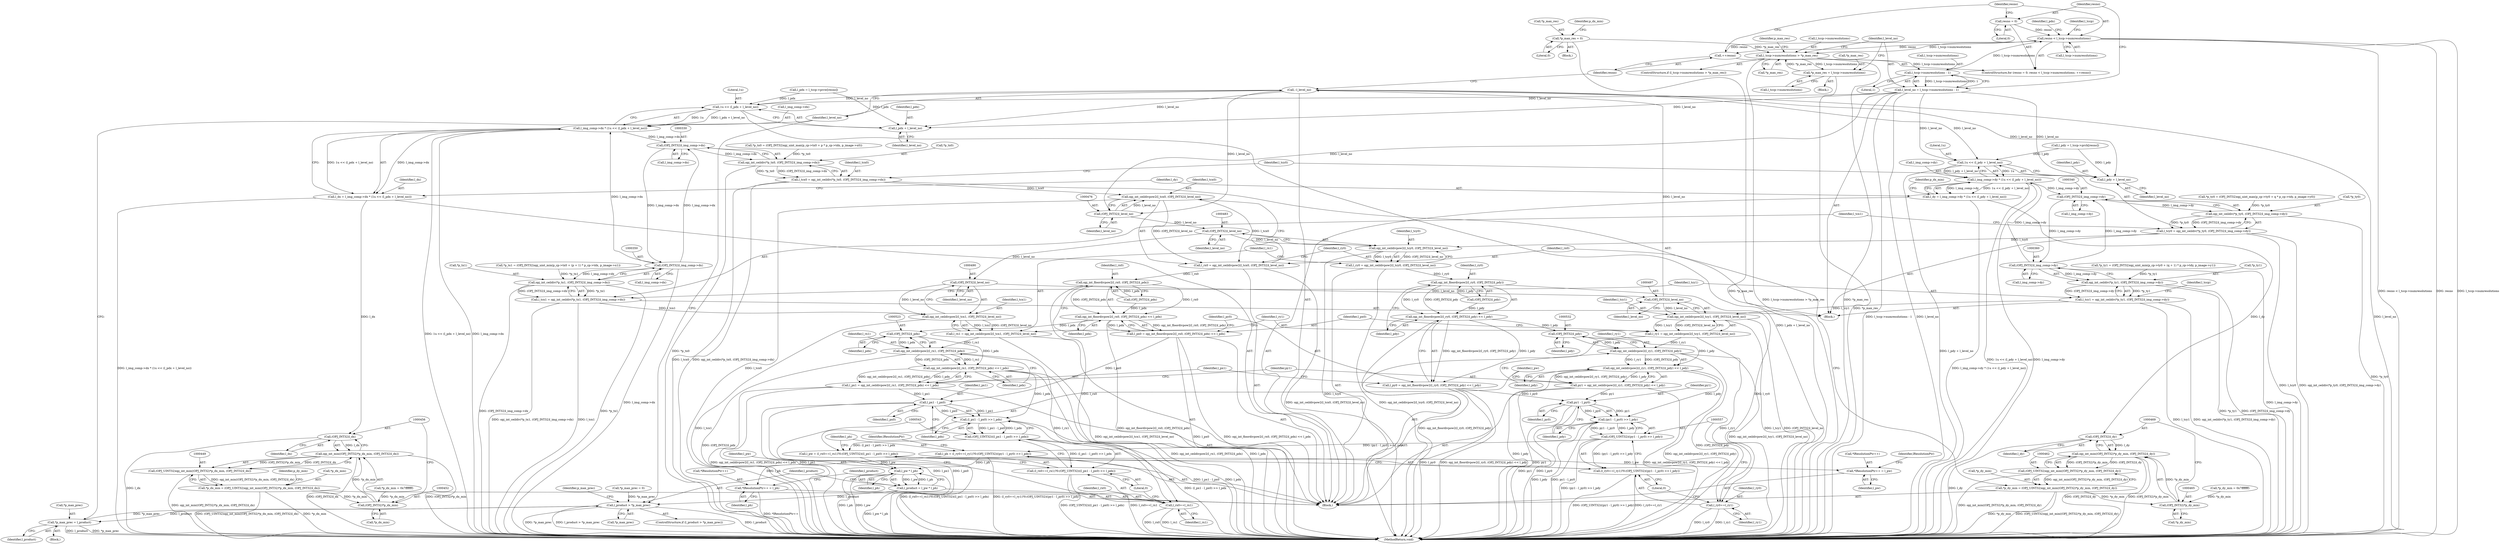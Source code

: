 digraph "0_openjpeg_5d00b719f4b93b1445e6fb4c766b9a9883c57949@pointer" {
"1000389" [label="(Call,resno < l_tccp->numresolutions)"];
"1000386" [label="(Call,resno = 0)"];
"1000394" [label="(Call,++resno)"];
"1000389" [label="(Call,resno < l_tccp->numresolutions)"];
"1000380" [label="(Call,l_tccp->numresolutions - 1)"];
"1000365" [label="(Call,l_tccp->numresolutions > *p_max_res)"];
"1000372" [label="(Call,*p_max_res = l_tccp->numresolutions)"];
"1000277" [label="(Call,*p_max_res = 0)"];
"1000378" [label="(Call,l_level_no = l_tccp->numresolutions - 1)"];
"1000429" [label="(Call,1u << (l_pdx + l_level_no))"];
"1000425" [label="(Call,l_img_comp->dx * (1u << (l_pdx + l_level_no)))"];
"1000329" [label="(Call,(OPJ_INT32)l_img_comp->dx)"];
"1000326" [label="(Call,opj_int_ceildiv(*p_tx0, (OPJ_INT32)l_img_comp->dx))"];
"1000324" [label="(Call,l_tcx0 = opj_int_ceildiv(*p_tx0, (OPJ_INT32)l_img_comp->dx))"];
"1000473" [label="(Call,opj_int_ceildivpow2(l_tcx0, (OPJ_INT32)l_level_no))"];
"1000471" [label="(Call,l_rx0 = opj_int_ceildivpow2(l_tcx0, (OPJ_INT32)l_level_no))"];
"1000502" [label="(Call,opj_int_floordivpow2(l_rx0, (OPJ_INT32)l_pdx))"];
"1000501" [label="(Call,opj_int_floordivpow2(l_rx0, (OPJ_INT32)l_pdx) << l_pdx)"];
"1000499" [label="(Call,l_px0 = opj_int_floordivpow2(l_rx0, (OPJ_INT32)l_pdx) << l_pdx)"];
"1000545" [label="(Call,l_px1 - l_px0)"];
"1000544" [label="(Call,(l_px1 - l_px0) >> l_pdx)"];
"1000542" [label="(Call,(OPJ_UINT32)((l_px1 - l_px0) >> l_pdx))"];
"1000535" [label="(Call,l_pw = (l_rx0==l_rx1)?0:(OPJ_UINT32)((l_px1 - l_px0) >> l_pdx))"];
"1000563" [label="(Call,*lResolutionPtr++ = l_pw)"];
"1000575" [label="(Call,l_pw * l_ph)"];
"1000573" [label="(Call,l_product = l_pw * l_ph)"];
"1000579" [label="(Call,l_product > *p_max_prec)"];
"1000584" [label="(Call,*p_max_prec = l_product)"];
"1000537" [label="(Call,(l_rx0==l_rx1)?0:(OPJ_UINT32)((l_px1 - l_px0) >> l_pdx))"];
"1000522" [label="(Call,(OPJ_INT32)l_pdx)"];
"1000520" [label="(Call,opj_int_ceildivpow2(l_rx1, (OPJ_INT32)l_pdx))"];
"1000519" [label="(Call,opj_int_ceildivpow2(l_rx1, (OPJ_INT32)l_pdx) << l_pdx)"];
"1000517" [label="(Call,l_px1 = opj_int_ceildivpow2(l_rx1, (OPJ_INT32)l_pdx) << l_pdx)"];
"1000538" [label="(Call,l_rx0==l_rx1)"];
"1000349" [label="(Call,(OPJ_INT32)l_img_comp->dx)"];
"1000346" [label="(Call,opj_int_ceildiv(*p_tx1, (OPJ_INT32)l_img_comp->dx))"];
"1000344" [label="(Call,l_tcx1 = opj_int_ceildiv(*p_tx1, (OPJ_INT32)l_img_comp->dx))"];
"1000487" [label="(Call,opj_int_ceildivpow2(l_tcx1, (OPJ_INT32)l_level_no))"];
"1000485" [label="(Call,l_rx1 = opj_int_ceildivpow2(l_tcx1, (OPJ_INT32)l_level_no))"];
"1000423" [label="(Call,l_dx = l_img_comp->dx * (1u << (l_pdx + l_level_no)))"];
"1000455" [label="(Call,(OPJ_INT32)l_dx)"];
"1000450" [label="(Call,opj_int_min((OPJ_INT32)*p_dx_min, (OPJ_INT32)l_dx))"];
"1000448" [label="(Call,(OPJ_UINT32)opj_int_min((OPJ_INT32)*p_dx_min, (OPJ_INT32)l_dx))"];
"1000445" [label="(Call,*p_dx_min = (OPJ_UINT32)opj_int_min((OPJ_INT32)*p_dx_min, (OPJ_INT32)l_dx))"];
"1000451" [label="(Call,(OPJ_INT32)*p_dx_min)"];
"1000431" [label="(Call,l_pdx + l_level_no)"];
"1000440" [label="(Call,1u << (l_pdy + l_level_no))"];
"1000436" [label="(Call,l_img_comp->dy * (1u << (l_pdy + l_level_no)))"];
"1000339" [label="(Call,(OPJ_INT32)l_img_comp->dy)"];
"1000336" [label="(Call,opj_int_ceildiv(*p_ty0, (OPJ_INT32)l_img_comp->dy))"];
"1000334" [label="(Call,l_tcy0 = opj_int_ceildiv(*p_ty0, (OPJ_INT32)l_img_comp->dy))"];
"1000480" [label="(Call,opj_int_ceildivpow2(l_tcy0, (OPJ_INT32)l_level_no))"];
"1000478" [label="(Call,l_ry0 = opj_int_ceildivpow2(l_tcy0, (OPJ_INT32)l_level_no))"];
"1000511" [label="(Call,opj_int_floordivpow2(l_ry0, (OPJ_INT32)l_pdy))"];
"1000510" [label="(Call,opj_int_floordivpow2(l_ry0, (OPJ_INT32)l_pdy) << l_pdy)"];
"1000508" [label="(Call,l_py0 = opj_int_floordivpow2(l_ry0, (OPJ_INT32)l_pdy) << l_pdy)"];
"1000559" [label="(Call,py1 - l_py0)"];
"1000558" [label="(Call,(py1 - l_py0) >> l_pdy)"];
"1000556" [label="(Call,(OPJ_UINT32)((py1 - l_py0) >> l_pdy))"];
"1000549" [label="(Call,l_ph = (l_ry0==l_ry1)?0:(OPJ_UINT32)((py1 - l_py0) >> l_pdy))"];
"1000568" [label="(Call,*lResolutionPtr++ = l_ph)"];
"1000551" [label="(Call,(l_ry0==l_ry1)?0:(OPJ_UINT32)((py1 - l_py0) >> l_pdy))"];
"1000531" [label="(Call,(OPJ_INT32)l_pdy)"];
"1000529" [label="(Call,opj_int_ceildivpow2(l_ry1, (OPJ_INT32)l_pdy))"];
"1000528" [label="(Call,opj_int_ceildivpow2(l_ry1, (OPJ_INT32)l_pdy) << l_pdy)"];
"1000526" [label="(Call,py1 = opj_int_ceildivpow2(l_ry1, (OPJ_INT32)l_pdy) << l_pdy)"];
"1000552" [label="(Call,l_ry0==l_ry1)"];
"1000359" [label="(Call,(OPJ_INT32)l_img_comp->dy)"];
"1000356" [label="(Call,opj_int_ceildiv(*p_ty1, (OPJ_INT32)l_img_comp->dy))"];
"1000354" [label="(Call,l_tcy1 = opj_int_ceildiv(*p_ty1, (OPJ_INT32)l_img_comp->dy))"];
"1000494" [label="(Call,opj_int_ceildivpow2(l_tcy1, (OPJ_INT32)l_level_no))"];
"1000492" [label="(Call,l_ry1 = opj_int_ceildivpow2(l_tcy1, (OPJ_INT32)l_level_no))"];
"1000434" [label="(Call,l_dy = l_img_comp->dy * (1u << (l_pdy + l_level_no)))"];
"1000468" [label="(Call,(OPJ_INT32)l_dy)"];
"1000463" [label="(Call,opj_int_min((OPJ_INT32)*p_dy_min, (OPJ_INT32)l_dy))"];
"1000461" [label="(Call,(OPJ_UINT32)opj_int_min((OPJ_INT32)*p_dy_min, (OPJ_INT32)l_dy))"];
"1000458" [label="(Call,*p_dy_min = (OPJ_UINT32)opj_int_min((OPJ_INT32)*p_dy_min, (OPJ_INT32)l_dy))"];
"1000464" [label="(Call,(OPJ_INT32)*p_dy_min)"];
"1000442" [label="(Call,l_pdy + l_level_no)"];
"1000475" [label="(Call,(OPJ_INT32)l_level_no)"];
"1000482" [label="(Call,(OPJ_INT32)l_level_no)"];
"1000489" [label="(Call,(OPJ_INT32)l_level_no)"];
"1000496" [label="(Call,(OPJ_INT32)l_level_no)"];
"1000588" [label="(Call,--l_level_no)"];
"1000498" [label="(Identifier,l_level_no)"];
"1000277" [label="(Call,*p_max_res = 0)"];
"1000369" [label="(Call,*p_max_res)"];
"1000518" [label="(Identifier,l_px1)"];
"1000559" [label="(Call,py1 - l_py0)"];
"1000364" [label="(ControlStructure,if (l_tccp->numresolutions > *p_max_res))"];
"1000474" [label="(Identifier,l_tcx0)"];
"1000325" [label="(Identifier,l_tcx0)"];
"1000347" [label="(Call,*p_tx1)"];
"1000278" [label="(Call,*p_max_res)"];
"1000357" [label="(Call,*p_ty1)"];
"1000197" [label="(Call,*p_tx0 = (OPJ_INT32)opj_uint_max(p_cp->tx0 + p * p_cp->tdx, p_image->x0))"];
"1000554" [label="(Identifier,l_ry1)"];
"1000399" [label="(Call,l_pdx = l_tccp->prcw[resno])"];
"1000466" [label="(Call,*p_dy_min)"];
"1000458" [label="(Call,*p_dy_min = (OPJ_UINT32)opj_int_min((OPJ_INT32)*p_dy_min, (OPJ_INT32)l_dy))"];
"1000540" [label="(Identifier,l_rx1)"];
"1000447" [label="(Identifier,p_dx_min)"];
"1000345" [label="(Identifier,l_tcx1)"];
"1000477" [label="(Identifier,l_level_no)"];
"1000525" [label="(Identifier,l_pdx)"];
"1000468" [label="(Call,(OPJ_INT32)l_dy)"];
"1000581" [label="(Call,*p_max_prec)"];
"1000446" [label="(Call,*p_dx_min)"];
"1000453" [label="(Call,*p_dx_min)"];
"1000481" [label="(Identifier,l_tcy0)"];
"1000300" [label="(Block,)"];
"1000253" [label="(Call,*p_ty1 = (OPJ_INT32)opj_uint_min(p_cp->ty0 + (q + 1) * p_cp->tdy, p_image->y1))"];
"1000450" [label="(Call,opj_int_min((OPJ_INT32)*p_dx_min, (OPJ_INT32)l_dx))"];
"1000584" [label="(Call,*p_max_prec = l_product)"];
"1000457" [label="(Identifier,l_dx)"];
"1000519" [label="(Call,opj_int_ceildivpow2(l_rx1, (OPJ_INT32)l_pdx) << l_pdx)"];
"1000365" [label="(Call,l_tccp->numresolutions > *p_max_res)"];
"1000334" [label="(Call,l_tcy0 = opj_int_ceildiv(*p_ty0, (OPJ_INT32)l_img_comp->dy))"];
"1000508" [label="(Call,l_py0 = opj_int_floordivpow2(l_ry0, (OPJ_INT32)l_pdy) << l_pdy)"];
"1000432" [label="(Identifier,l_pdx)"];
"1000371" [label="(Block,)"];
"1000381" [label="(Call,l_tccp->numresolutions)"];
"1000491" [label="(Identifier,l_level_no)"];
"1000475" [label="(Call,(OPJ_INT32)l_level_no)"];
"1000501" [label="(Call,opj_int_floordivpow2(l_rx0, (OPJ_INT32)l_pdx) << l_pdx)"];
"1000585" [label="(Call,*p_max_prec)"];
"1000533" [label="(Identifier,l_pdy)"];
"1000436" [label="(Call,l_img_comp->dy * (1u << (l_pdy + l_level_no)))"];
"1000529" [label="(Call,opj_int_ceildivpow2(l_ry1, (OPJ_INT32)l_pdy))"];
"1000463" [label="(Call,opj_int_min((OPJ_INT32)*p_dy_min, (OPJ_INT32)l_dy))"];
"1000571" [label="(Identifier,lResolutionPtr)"];
"1000434" [label="(Call,l_dy = l_img_comp->dy * (1u << (l_pdy + l_level_no)))"];
"1000337" [label="(Call,*p_ty0)"];
"1000589" [label="(Identifier,l_level_no)"];
"1000489" [label="(Call,(OPJ_INT32)l_level_no)"];
"1000285" [label="(Call,*p_dy_min = 0x7fffffff)"];
"1000564" [label="(Call,*lResolutionPtr++)"];
"1000534" [label="(Identifier,l_pdy)"];
"1000373" [label="(Call,*p_max_res)"];
"1000396" [label="(Block,)"];
"1000522" [label="(Call,(OPJ_INT32)l_pdx)"];
"1000562" [label="(Identifier,l_pdy)"];
"1000568" [label="(Call,*lResolutionPtr++ = l_ph)"];
"1000480" [label="(Call,opj_int_ceildivpow2(l_tcy0, (OPJ_INT32)l_level_no))"];
"1000442" [label="(Call,l_pdy + l_level_no)"];
"1000451" [label="(Call,(OPJ_INT32)*p_dx_min)"];
"1000460" [label="(Identifier,p_dy_min)"];
"1000563" [label="(Call,*lResolutionPtr++ = l_pw)"];
"1000492" [label="(Call,l_ry1 = opj_int_ceildivpow2(l_tcy1, (OPJ_INT32)l_level_no))"];
"1000551" [label="(Call,(l_ry0==l_ry1)?0:(OPJ_UINT32)((py1 - l_py0) >> l_pdy))"];
"1000510" [label="(Call,opj_int_floordivpow2(l_ry0, (OPJ_INT32)l_pdy) << l_pdy)"];
"1000521" [label="(Identifier,l_rx1)"];
"1000503" [label="(Identifier,l_rx0)"];
"1000361" [label="(Call,l_img_comp->dy)"];
"1000577" [label="(Identifier,l_ph)"];
"1000530" [label="(Identifier,l_ry1)"];
"1000479" [label="(Identifier,l_ry0)"];
"1000424" [label="(Identifier,l_dx)"];
"1000576" [label="(Identifier,l_pw)"];
"1000588" [label="(Call,--l_level_no)"];
"1000400" [label="(Identifier,l_pdx)"];
"1000280" [label="(Literal,0)"];
"1000496" [label="(Call,(OPJ_INT32)l_level_no)"];
"1000579" [label="(Call,l_product > *p_max_prec)"];
"1000388" [label="(Literal,0)"];
"1000375" [label="(Call,l_tccp->numresolutions)"];
"1000433" [label="(Identifier,l_level_no)"];
"1000499" [label="(Call,l_px0 = opj_int_floordivpow2(l_rx0, (OPJ_INT32)l_pdx) << l_pdx)"];
"1000580" [label="(Identifier,l_product)"];
"1000429" [label="(Call,1u << (l_pdx + l_level_no))"];
"1000558" [label="(Call,(py1 - l_py0) >> l_pdy)"];
"1000548" [label="(Identifier,l_pdx)"];
"1000586" [label="(Identifier,p_max_prec)"];
"1000485" [label="(Call,l_rx1 = opj_int_ceildivpow2(l_tcx1, (OPJ_INT32)l_level_no))"];
"1000426" [label="(Call,l_img_comp->dx)"];
"1000566" [label="(Identifier,lResolutionPtr)"];
"1000494" [label="(Call,opj_int_ceildivpow2(l_tcy1, (OPJ_INT32)l_level_no))"];
"1000556" [label="(Call,(OPJ_UINT32)((py1 - l_py0) >> l_pdy))"];
"1000471" [label="(Call,l_rx0 = opj_int_ceildivpow2(l_tcx0, (OPJ_INT32)l_level_no))"];
"1000380" [label="(Call,l_tccp->numresolutions - 1)"];
"1000341" [label="(Call,l_img_comp->dy)"];
"1000459" [label="(Call,*p_dy_min)"];
"1000578" [label="(ControlStructure,if (l_product > *p_max_prec))"];
"1000488" [label="(Identifier,l_tcx1)"];
"1000384" [label="(Literal,1)"];
"1000455" [label="(Call,(OPJ_INT32)l_dx)"];
"1000448" [label="(Call,(OPJ_UINT32)opj_int_min((OPJ_INT32)*p_dx_min, (OPJ_INT32)l_dx))"];
"1000531" [label="(Call,(OPJ_INT32)l_pdy)"];
"1000461" [label="(Call,(OPJ_UINT32)opj_int_min((OPJ_INT32)*p_dy_min, (OPJ_INT32)l_dy))"];
"1000406" [label="(Call,l_pdy = l_tccp->prch[resno])"];
"1000346" [label="(Call,opj_int_ceildiv(*p_tx1, (OPJ_INT32)l_img_comp->dx))"];
"1000387" [label="(Identifier,resno)"];
"1000526" [label="(Call,py1 = opj_int_ceildivpow2(l_ry1, (OPJ_INT32)l_pdy) << l_pdy)"];
"1000587" [label="(Identifier,l_product)"];
"1000567" [label="(Identifier,l_pw)"];
"1000552" [label="(Call,l_ry0==l_ry1)"];
"1000561" [label="(Identifier,l_py0)"];
"1000336" [label="(Call,opj_int_ceildiv(*p_ty0, (OPJ_INT32)l_img_comp->dy))"];
"1000486" [label="(Identifier,l_rx1)"];
"1000344" [label="(Call,l_tcx1 = opj_int_ceildiv(*p_tx1, (OPJ_INT32)l_img_comp->dx))"];
"1000524" [label="(Identifier,l_pdx)"];
"1000423" [label="(Call,l_dx = l_img_comp->dx * (1u << (l_pdx + l_level_no)))"];
"1000349" [label="(Call,(OPJ_INT32)l_img_comp->dx)"];
"1000331" [label="(Call,l_img_comp->dx)"];
"1000281" [label="(Call,*p_dx_min = 0x7fffffff)"];
"1000546" [label="(Identifier,l_px1)"];
"1000547" [label="(Identifier,l_px0)"];
"1000464" [label="(Call,(OPJ_INT32)*p_dy_min)"];
"1000537" [label="(Call,(l_rx0==l_rx1)?0:(OPJ_UINT32)((l_px1 - l_px0) >> l_pdx))"];
"1000473" [label="(Call,opj_int_ceildivpow2(l_tcx0, (OPJ_INT32)l_level_no))"];
"1000425" [label="(Call,l_img_comp->dx * (1u << (l_pdx + l_level_no)))"];
"1000215" [label="(Call,*p_tx1 = (OPJ_INT32)opj_uint_min(p_cp->tx0 + (p + 1) * p_cp->tdx, p_image->x1))"];
"1000583" [label="(Block,)"];
"1000482" [label="(Call,(OPJ_INT32)l_level_no)"];
"1000470" [label="(Identifier,l_dy)"];
"1000484" [label="(Identifier,l_level_no)"];
"1000356" [label="(Call,opj_int_ceildiv(*p_ty1, (OPJ_INT32)l_img_comp->dy))"];
"1000516" [label="(Identifier,l_pdy)"];
"1000359" [label="(Call,(OPJ_INT32)l_img_comp->dy)"];
"1000504" [label="(Call,(OPJ_INT32)l_pdx)"];
"1000502" [label="(Call,opj_int_floordivpow2(l_rx0, (OPJ_INT32)l_pdx))"];
"1000536" [label="(Identifier,l_pw)"];
"1000441" [label="(Literal,1u)"];
"1000507" [label="(Identifier,l_pdx)"];
"1000549" [label="(Call,l_ph = (l_ry0==l_ry1)?0:(OPJ_UINT32)((py1 - l_py0) >> l_pdy))"];
"1000555" [label="(Literal,0)"];
"1000553" [label="(Identifier,l_ry0)"];
"1000367" [label="(Identifier,l_tccp)"];
"1000379" [label="(Identifier,l_level_no)"];
"1000500" [label="(Identifier,l_px0)"];
"1000528" [label="(Call,opj_int_ceildivpow2(l_ry1, (OPJ_INT32)l_pdy) << l_pdy)"];
"1000541" [label="(Literal,0)"];
"1000594" [label="(MethodReturn,void)"];
"1000390" [label="(Identifier,resno)"];
"1000520" [label="(Call,opj_int_ceildivpow2(l_rx1, (OPJ_INT32)l_pdx))"];
"1000444" [label="(Identifier,l_level_no)"];
"1000378" [label="(Call,l_level_no = l_tccp->numresolutions - 1)"];
"1000129" [label="(Block,)"];
"1000440" [label="(Call,1u << (l_pdy + l_level_no))"];
"1000372" [label="(Call,*p_max_res = l_tccp->numresolutions)"];
"1000512" [label="(Identifier,l_ry0)"];
"1000511" [label="(Call,opj_int_floordivpow2(l_ry0, (OPJ_INT32)l_pdy))"];
"1000535" [label="(Call,l_pw = (l_rx0==l_rx1)?0:(OPJ_UINT32)((l_px1 - l_px0) >> l_pdx))"];
"1000575" [label="(Call,l_pw * l_ph)"];
"1000445" [label="(Call,*p_dx_min = (OPJ_UINT32)opj_int_min((OPJ_INT32)*p_dx_min, (OPJ_INT32)l_dx))"];
"1000329" [label="(Call,(OPJ_INT32)l_img_comp->dx)"];
"1000487" [label="(Call,opj_int_ceildivpow2(l_tcx1, (OPJ_INT32)l_level_no))"];
"1000339" [label="(Call,(OPJ_INT32)l_img_comp->dy)"];
"1000395" [label="(Identifier,resno)"];
"1000495" [label="(Identifier,l_tcy1)"];
"1000394" [label="(Call,++resno)"];
"1000478" [label="(Call,l_ry0 = opj_int_ceildivpow2(l_tcy0, (OPJ_INT32)l_level_no))"];
"1000573" [label="(Call,l_product = l_pw * l_ph)"];
"1000385" [label="(ControlStructure,for (resno = 0; resno < l_tccp->numresolutions; ++resno))"];
"1000435" [label="(Identifier,l_dy)"];
"1000513" [label="(Call,(OPJ_INT32)l_pdy)"];
"1000545" [label="(Call,l_px1 - l_px0)"];
"1000572" [label="(Identifier,l_ph)"];
"1000591" [label="(Identifier,l_tccp)"];
"1000273" [label="(Call,*p_max_prec = 0)"];
"1000283" [label="(Identifier,p_dx_min)"];
"1000560" [label="(Identifier,py1)"];
"1000391" [label="(Call,l_tccp->numresolutions)"];
"1000351" [label="(Call,l_img_comp->dx)"];
"1000327" [label="(Call,*p_tx0)"];
"1000324" [label="(Call,l_tcx0 = opj_int_ceildiv(*p_tx0, (OPJ_INT32)l_img_comp->dx))"];
"1000374" [label="(Identifier,p_max_res)"];
"1000542" [label="(Call,(OPJ_UINT32)((l_px1 - l_px0) >> l_pdx))"];
"1000527" [label="(Identifier,py1)"];
"1000326" [label="(Call,opj_int_ceildiv(*p_tx0, (OPJ_INT32)l_img_comp->dx))"];
"1000235" [label="(Call,*p_ty0 = (OPJ_INT32)opj_uint_max(p_cp->ty0 + q * p_cp->tdy, p_image->y0))"];
"1000493" [label="(Identifier,l_ry1)"];
"1000437" [label="(Call,l_img_comp->dy)"];
"1000354" [label="(Call,l_tcy1 = opj_int_ceildiv(*p_ty1, (OPJ_INT32)l_img_comp->dy))"];
"1000443" [label="(Identifier,l_pdy)"];
"1000544" [label="(Call,(l_px1 - l_px0) >> l_pdx)"];
"1000574" [label="(Identifier,l_product)"];
"1000355" [label="(Identifier,l_tcy1)"];
"1000431" [label="(Call,l_pdx + l_level_no)"];
"1000569" [label="(Call,*lResolutionPtr++)"];
"1000389" [label="(Call,resno < l_tccp->numresolutions)"];
"1000472" [label="(Identifier,l_rx0)"];
"1000539" [label="(Identifier,l_rx0)"];
"1000538" [label="(Call,l_rx0==l_rx1)"];
"1000366" [label="(Call,l_tccp->numresolutions)"];
"1000509" [label="(Identifier,l_py0)"];
"1000335" [label="(Identifier,l_tcy0)"];
"1000550" [label="(Identifier,l_ph)"];
"1000517" [label="(Call,l_px1 = opj_int_ceildivpow2(l_rx1, (OPJ_INT32)l_pdx) << l_pdx)"];
"1000430" [label="(Literal,1u)"];
"1000386" [label="(Call,resno = 0)"];
"1000389" -> "1000385"  [label="AST: "];
"1000389" -> "1000391"  [label="CFG: "];
"1000390" -> "1000389"  [label="AST: "];
"1000391" -> "1000389"  [label="AST: "];
"1000400" -> "1000389"  [label="CFG: "];
"1000591" -> "1000389"  [label="CFG: "];
"1000389" -> "1000594"  [label="DDG: resno < l_tccp->numresolutions"];
"1000389" -> "1000594"  [label="DDG: resno"];
"1000389" -> "1000594"  [label="DDG: l_tccp->numresolutions"];
"1000389" -> "1000365"  [label="DDG: l_tccp->numresolutions"];
"1000386" -> "1000389"  [label="DDG: resno"];
"1000394" -> "1000389"  [label="DDG: resno"];
"1000380" -> "1000389"  [label="DDG: l_tccp->numresolutions"];
"1000389" -> "1000394"  [label="DDG: resno"];
"1000386" -> "1000385"  [label="AST: "];
"1000386" -> "1000388"  [label="CFG: "];
"1000387" -> "1000386"  [label="AST: "];
"1000388" -> "1000386"  [label="AST: "];
"1000390" -> "1000386"  [label="CFG: "];
"1000394" -> "1000385"  [label="AST: "];
"1000394" -> "1000395"  [label="CFG: "];
"1000395" -> "1000394"  [label="AST: "];
"1000390" -> "1000394"  [label="CFG: "];
"1000380" -> "1000378"  [label="AST: "];
"1000380" -> "1000384"  [label="CFG: "];
"1000381" -> "1000380"  [label="AST: "];
"1000384" -> "1000380"  [label="AST: "];
"1000378" -> "1000380"  [label="CFG: "];
"1000380" -> "1000378"  [label="DDG: l_tccp->numresolutions"];
"1000380" -> "1000378"  [label="DDG: 1"];
"1000365" -> "1000380"  [label="DDG: l_tccp->numresolutions"];
"1000365" -> "1000364"  [label="AST: "];
"1000365" -> "1000369"  [label="CFG: "];
"1000366" -> "1000365"  [label="AST: "];
"1000369" -> "1000365"  [label="AST: "];
"1000374" -> "1000365"  [label="CFG: "];
"1000379" -> "1000365"  [label="CFG: "];
"1000365" -> "1000594"  [label="DDG: l_tccp->numresolutions > *p_max_res"];
"1000365" -> "1000594"  [label="DDG: *p_max_res"];
"1000372" -> "1000365"  [label="DDG: *p_max_res"];
"1000277" -> "1000365"  [label="DDG: *p_max_res"];
"1000365" -> "1000372"  [label="DDG: l_tccp->numresolutions"];
"1000372" -> "1000371"  [label="AST: "];
"1000372" -> "1000375"  [label="CFG: "];
"1000373" -> "1000372"  [label="AST: "];
"1000375" -> "1000372"  [label="AST: "];
"1000379" -> "1000372"  [label="CFG: "];
"1000372" -> "1000594"  [label="DDG: *p_max_res"];
"1000277" -> "1000129"  [label="AST: "];
"1000277" -> "1000280"  [label="CFG: "];
"1000278" -> "1000277"  [label="AST: "];
"1000280" -> "1000277"  [label="AST: "];
"1000283" -> "1000277"  [label="CFG: "];
"1000277" -> "1000594"  [label="DDG: *p_max_res"];
"1000378" -> "1000300"  [label="AST: "];
"1000379" -> "1000378"  [label="AST: "];
"1000387" -> "1000378"  [label="CFG: "];
"1000378" -> "1000594"  [label="DDG: l_tccp->numresolutions - 1"];
"1000378" -> "1000594"  [label="DDG: l_level_no"];
"1000378" -> "1000429"  [label="DDG: l_level_no"];
"1000378" -> "1000431"  [label="DDG: l_level_no"];
"1000378" -> "1000440"  [label="DDG: l_level_no"];
"1000378" -> "1000442"  [label="DDG: l_level_no"];
"1000378" -> "1000475"  [label="DDG: l_level_no"];
"1000429" -> "1000425"  [label="AST: "];
"1000429" -> "1000431"  [label="CFG: "];
"1000430" -> "1000429"  [label="AST: "];
"1000431" -> "1000429"  [label="AST: "];
"1000425" -> "1000429"  [label="CFG: "];
"1000429" -> "1000594"  [label="DDG: l_pdx + l_level_no"];
"1000429" -> "1000425"  [label="DDG: 1u"];
"1000429" -> "1000425"  [label="DDG: l_pdx + l_level_no"];
"1000399" -> "1000429"  [label="DDG: l_pdx"];
"1000588" -> "1000429"  [label="DDG: l_level_no"];
"1000425" -> "1000423"  [label="AST: "];
"1000426" -> "1000425"  [label="AST: "];
"1000423" -> "1000425"  [label="CFG: "];
"1000425" -> "1000594"  [label="DDG: l_img_comp->dx"];
"1000425" -> "1000594"  [label="DDG: 1u << (l_pdx + l_level_no)"];
"1000425" -> "1000329"  [label="DDG: l_img_comp->dx"];
"1000425" -> "1000423"  [label="DDG: l_img_comp->dx"];
"1000425" -> "1000423"  [label="DDG: 1u << (l_pdx + l_level_no)"];
"1000349" -> "1000425"  [label="DDG: l_img_comp->dx"];
"1000329" -> "1000326"  [label="AST: "];
"1000329" -> "1000331"  [label="CFG: "];
"1000330" -> "1000329"  [label="AST: "];
"1000331" -> "1000329"  [label="AST: "];
"1000326" -> "1000329"  [label="CFG: "];
"1000329" -> "1000326"  [label="DDG: l_img_comp->dx"];
"1000349" -> "1000329"  [label="DDG: l_img_comp->dx"];
"1000329" -> "1000349"  [label="DDG: l_img_comp->dx"];
"1000326" -> "1000324"  [label="AST: "];
"1000327" -> "1000326"  [label="AST: "];
"1000324" -> "1000326"  [label="CFG: "];
"1000326" -> "1000594"  [label="DDG: *p_tx0"];
"1000326" -> "1000324"  [label="DDG: *p_tx0"];
"1000326" -> "1000324"  [label="DDG: (OPJ_INT32)l_img_comp->dx"];
"1000197" -> "1000326"  [label="DDG: *p_tx0"];
"1000324" -> "1000300"  [label="AST: "];
"1000325" -> "1000324"  [label="AST: "];
"1000335" -> "1000324"  [label="CFG: "];
"1000324" -> "1000594"  [label="DDG: opj_int_ceildiv(*p_tx0, (OPJ_INT32)l_img_comp->dx)"];
"1000324" -> "1000594"  [label="DDG: l_tcx0"];
"1000324" -> "1000473"  [label="DDG: l_tcx0"];
"1000473" -> "1000471"  [label="AST: "];
"1000473" -> "1000475"  [label="CFG: "];
"1000474" -> "1000473"  [label="AST: "];
"1000475" -> "1000473"  [label="AST: "];
"1000471" -> "1000473"  [label="CFG: "];
"1000473" -> "1000594"  [label="DDG: l_tcx0"];
"1000473" -> "1000471"  [label="DDG: l_tcx0"];
"1000473" -> "1000471"  [label="DDG: (OPJ_INT32)l_level_no"];
"1000475" -> "1000473"  [label="DDG: l_level_no"];
"1000471" -> "1000396"  [label="AST: "];
"1000472" -> "1000471"  [label="AST: "];
"1000479" -> "1000471"  [label="CFG: "];
"1000471" -> "1000594"  [label="DDG: opj_int_ceildivpow2(l_tcx0, (OPJ_INT32)l_level_no)"];
"1000471" -> "1000502"  [label="DDG: l_rx0"];
"1000502" -> "1000501"  [label="AST: "];
"1000502" -> "1000504"  [label="CFG: "];
"1000503" -> "1000502"  [label="AST: "];
"1000504" -> "1000502"  [label="AST: "];
"1000507" -> "1000502"  [label="CFG: "];
"1000502" -> "1000501"  [label="DDG: l_rx0"];
"1000502" -> "1000501"  [label="DDG: (OPJ_INT32)l_pdx"];
"1000504" -> "1000502"  [label="DDG: l_pdx"];
"1000502" -> "1000538"  [label="DDG: l_rx0"];
"1000501" -> "1000499"  [label="AST: "];
"1000501" -> "1000507"  [label="CFG: "];
"1000507" -> "1000501"  [label="AST: "];
"1000499" -> "1000501"  [label="CFG: "];
"1000501" -> "1000594"  [label="DDG: opj_int_floordivpow2(l_rx0, (OPJ_INT32)l_pdx)"];
"1000501" -> "1000499"  [label="DDG: opj_int_floordivpow2(l_rx0, (OPJ_INT32)l_pdx)"];
"1000501" -> "1000499"  [label="DDG: l_pdx"];
"1000504" -> "1000501"  [label="DDG: l_pdx"];
"1000501" -> "1000522"  [label="DDG: l_pdx"];
"1000499" -> "1000396"  [label="AST: "];
"1000500" -> "1000499"  [label="AST: "];
"1000509" -> "1000499"  [label="CFG: "];
"1000499" -> "1000594"  [label="DDG: l_px0"];
"1000499" -> "1000594"  [label="DDG: opj_int_floordivpow2(l_rx0, (OPJ_INT32)l_pdx) << l_pdx"];
"1000499" -> "1000545"  [label="DDG: l_px0"];
"1000545" -> "1000544"  [label="AST: "];
"1000545" -> "1000547"  [label="CFG: "];
"1000546" -> "1000545"  [label="AST: "];
"1000547" -> "1000545"  [label="AST: "];
"1000548" -> "1000545"  [label="CFG: "];
"1000545" -> "1000594"  [label="DDG: l_px1"];
"1000545" -> "1000594"  [label="DDG: l_px0"];
"1000545" -> "1000544"  [label="DDG: l_px1"];
"1000545" -> "1000544"  [label="DDG: l_px0"];
"1000517" -> "1000545"  [label="DDG: l_px1"];
"1000544" -> "1000542"  [label="AST: "];
"1000544" -> "1000548"  [label="CFG: "];
"1000548" -> "1000544"  [label="AST: "];
"1000542" -> "1000544"  [label="CFG: "];
"1000544" -> "1000594"  [label="DDG: l_pdx"];
"1000544" -> "1000594"  [label="DDG: l_px1 - l_px0"];
"1000544" -> "1000542"  [label="DDG: l_px1 - l_px0"];
"1000544" -> "1000542"  [label="DDG: l_pdx"];
"1000519" -> "1000544"  [label="DDG: l_pdx"];
"1000542" -> "1000537"  [label="AST: "];
"1000543" -> "1000542"  [label="AST: "];
"1000537" -> "1000542"  [label="CFG: "];
"1000542" -> "1000594"  [label="DDG: (l_px1 - l_px0) >> l_pdx"];
"1000542" -> "1000535"  [label="DDG: (l_px1 - l_px0) >> l_pdx"];
"1000542" -> "1000537"  [label="DDG: (l_px1 - l_px0) >> l_pdx"];
"1000535" -> "1000396"  [label="AST: "];
"1000535" -> "1000537"  [label="CFG: "];
"1000536" -> "1000535"  [label="AST: "];
"1000537" -> "1000535"  [label="AST: "];
"1000550" -> "1000535"  [label="CFG: "];
"1000535" -> "1000594"  [label="DDG: (l_rx0==l_rx1)?0:(OPJ_UINT32)((l_px1 - l_px0) >> l_pdx)"];
"1000535" -> "1000563"  [label="DDG: l_pw"];
"1000535" -> "1000575"  [label="DDG: l_pw"];
"1000563" -> "1000396"  [label="AST: "];
"1000563" -> "1000567"  [label="CFG: "];
"1000564" -> "1000563"  [label="AST: "];
"1000567" -> "1000563"  [label="AST: "];
"1000571" -> "1000563"  [label="CFG: "];
"1000575" -> "1000573"  [label="AST: "];
"1000575" -> "1000577"  [label="CFG: "];
"1000576" -> "1000575"  [label="AST: "];
"1000577" -> "1000575"  [label="AST: "];
"1000573" -> "1000575"  [label="CFG: "];
"1000575" -> "1000594"  [label="DDG: l_ph"];
"1000575" -> "1000594"  [label="DDG: l_pw"];
"1000575" -> "1000573"  [label="DDG: l_pw"];
"1000575" -> "1000573"  [label="DDG: l_ph"];
"1000549" -> "1000575"  [label="DDG: l_ph"];
"1000573" -> "1000396"  [label="AST: "];
"1000574" -> "1000573"  [label="AST: "];
"1000580" -> "1000573"  [label="CFG: "];
"1000573" -> "1000594"  [label="DDG: l_pw * l_ph"];
"1000573" -> "1000579"  [label="DDG: l_product"];
"1000579" -> "1000578"  [label="AST: "];
"1000579" -> "1000581"  [label="CFG: "];
"1000580" -> "1000579"  [label="AST: "];
"1000581" -> "1000579"  [label="AST: "];
"1000586" -> "1000579"  [label="CFG: "];
"1000589" -> "1000579"  [label="CFG: "];
"1000579" -> "1000594"  [label="DDG: l_product > *p_max_prec"];
"1000579" -> "1000594"  [label="DDG: l_product"];
"1000579" -> "1000594"  [label="DDG: *p_max_prec"];
"1000273" -> "1000579"  [label="DDG: *p_max_prec"];
"1000584" -> "1000579"  [label="DDG: *p_max_prec"];
"1000579" -> "1000584"  [label="DDG: l_product"];
"1000584" -> "1000583"  [label="AST: "];
"1000584" -> "1000587"  [label="CFG: "];
"1000585" -> "1000584"  [label="AST: "];
"1000587" -> "1000584"  [label="AST: "];
"1000589" -> "1000584"  [label="CFG: "];
"1000584" -> "1000594"  [label="DDG: l_product"];
"1000584" -> "1000594"  [label="DDG: *p_max_prec"];
"1000537" -> "1000541"  [label="CFG: "];
"1000538" -> "1000537"  [label="AST: "];
"1000541" -> "1000537"  [label="AST: "];
"1000537" -> "1000594"  [label="DDG: (OPJ_UINT32)((l_px1 - l_px0) >> l_pdx)"];
"1000537" -> "1000594"  [label="DDG: l_rx0==l_rx1"];
"1000522" -> "1000520"  [label="AST: "];
"1000522" -> "1000524"  [label="CFG: "];
"1000523" -> "1000522"  [label="AST: "];
"1000524" -> "1000522"  [label="AST: "];
"1000520" -> "1000522"  [label="CFG: "];
"1000522" -> "1000520"  [label="DDG: l_pdx"];
"1000522" -> "1000519"  [label="DDG: l_pdx"];
"1000520" -> "1000519"  [label="AST: "];
"1000521" -> "1000520"  [label="AST: "];
"1000525" -> "1000520"  [label="CFG: "];
"1000520" -> "1000594"  [label="DDG: (OPJ_INT32)l_pdx"];
"1000520" -> "1000519"  [label="DDG: l_rx1"];
"1000520" -> "1000519"  [label="DDG: (OPJ_INT32)l_pdx"];
"1000485" -> "1000520"  [label="DDG: l_rx1"];
"1000520" -> "1000538"  [label="DDG: l_rx1"];
"1000519" -> "1000517"  [label="AST: "];
"1000519" -> "1000525"  [label="CFG: "];
"1000525" -> "1000519"  [label="AST: "];
"1000517" -> "1000519"  [label="CFG: "];
"1000519" -> "1000594"  [label="DDG: l_pdx"];
"1000519" -> "1000594"  [label="DDG: opj_int_ceildivpow2(l_rx1, (OPJ_INT32)l_pdx)"];
"1000519" -> "1000517"  [label="DDG: opj_int_ceildivpow2(l_rx1, (OPJ_INT32)l_pdx)"];
"1000519" -> "1000517"  [label="DDG: l_pdx"];
"1000517" -> "1000396"  [label="AST: "];
"1000518" -> "1000517"  [label="AST: "];
"1000527" -> "1000517"  [label="CFG: "];
"1000517" -> "1000594"  [label="DDG: opj_int_ceildivpow2(l_rx1, (OPJ_INT32)l_pdx) << l_pdx"];
"1000517" -> "1000594"  [label="DDG: l_px1"];
"1000538" -> "1000540"  [label="CFG: "];
"1000539" -> "1000538"  [label="AST: "];
"1000540" -> "1000538"  [label="AST: "];
"1000541" -> "1000538"  [label="CFG: "];
"1000543" -> "1000538"  [label="CFG: "];
"1000538" -> "1000594"  [label="DDG: l_rx1"];
"1000538" -> "1000594"  [label="DDG: l_rx0"];
"1000349" -> "1000346"  [label="AST: "];
"1000349" -> "1000351"  [label="CFG: "];
"1000350" -> "1000349"  [label="AST: "];
"1000351" -> "1000349"  [label="AST: "];
"1000346" -> "1000349"  [label="CFG: "];
"1000349" -> "1000594"  [label="DDG: l_img_comp->dx"];
"1000349" -> "1000346"  [label="DDG: l_img_comp->dx"];
"1000346" -> "1000344"  [label="AST: "];
"1000347" -> "1000346"  [label="AST: "];
"1000344" -> "1000346"  [label="CFG: "];
"1000346" -> "1000594"  [label="DDG: (OPJ_INT32)l_img_comp->dx"];
"1000346" -> "1000594"  [label="DDG: *p_tx1"];
"1000346" -> "1000344"  [label="DDG: *p_tx1"];
"1000346" -> "1000344"  [label="DDG: (OPJ_INT32)l_img_comp->dx"];
"1000215" -> "1000346"  [label="DDG: *p_tx1"];
"1000344" -> "1000300"  [label="AST: "];
"1000345" -> "1000344"  [label="AST: "];
"1000355" -> "1000344"  [label="CFG: "];
"1000344" -> "1000594"  [label="DDG: opj_int_ceildiv(*p_tx1, (OPJ_INT32)l_img_comp->dx)"];
"1000344" -> "1000594"  [label="DDG: l_tcx1"];
"1000344" -> "1000487"  [label="DDG: l_tcx1"];
"1000487" -> "1000485"  [label="AST: "];
"1000487" -> "1000489"  [label="CFG: "];
"1000488" -> "1000487"  [label="AST: "];
"1000489" -> "1000487"  [label="AST: "];
"1000485" -> "1000487"  [label="CFG: "];
"1000487" -> "1000594"  [label="DDG: l_tcx1"];
"1000487" -> "1000485"  [label="DDG: l_tcx1"];
"1000487" -> "1000485"  [label="DDG: (OPJ_INT32)l_level_no"];
"1000489" -> "1000487"  [label="DDG: l_level_no"];
"1000485" -> "1000396"  [label="AST: "];
"1000486" -> "1000485"  [label="AST: "];
"1000493" -> "1000485"  [label="CFG: "];
"1000485" -> "1000594"  [label="DDG: opj_int_ceildivpow2(l_tcx1, (OPJ_INT32)l_level_no)"];
"1000423" -> "1000396"  [label="AST: "];
"1000424" -> "1000423"  [label="AST: "];
"1000435" -> "1000423"  [label="CFG: "];
"1000423" -> "1000594"  [label="DDG: l_img_comp->dx * (1u << (l_pdx + l_level_no))"];
"1000423" -> "1000455"  [label="DDG: l_dx"];
"1000455" -> "1000450"  [label="AST: "];
"1000455" -> "1000457"  [label="CFG: "];
"1000456" -> "1000455"  [label="AST: "];
"1000457" -> "1000455"  [label="AST: "];
"1000450" -> "1000455"  [label="CFG: "];
"1000455" -> "1000594"  [label="DDG: l_dx"];
"1000455" -> "1000450"  [label="DDG: l_dx"];
"1000450" -> "1000448"  [label="AST: "];
"1000451" -> "1000450"  [label="AST: "];
"1000448" -> "1000450"  [label="CFG: "];
"1000450" -> "1000594"  [label="DDG: (OPJ_INT32)l_dx"];
"1000450" -> "1000594"  [label="DDG: (OPJ_INT32)*p_dx_min"];
"1000450" -> "1000448"  [label="DDG: (OPJ_INT32)*p_dx_min"];
"1000450" -> "1000448"  [label="DDG: (OPJ_INT32)l_dx"];
"1000451" -> "1000450"  [label="DDG: *p_dx_min"];
"1000448" -> "1000445"  [label="AST: "];
"1000449" -> "1000448"  [label="AST: "];
"1000445" -> "1000448"  [label="CFG: "];
"1000448" -> "1000594"  [label="DDG: opj_int_min((OPJ_INT32)*p_dx_min, (OPJ_INT32)l_dx)"];
"1000448" -> "1000445"  [label="DDG: opj_int_min((OPJ_INT32)*p_dx_min, (OPJ_INT32)l_dx)"];
"1000445" -> "1000396"  [label="AST: "];
"1000446" -> "1000445"  [label="AST: "];
"1000460" -> "1000445"  [label="CFG: "];
"1000445" -> "1000594"  [label="DDG: *p_dx_min"];
"1000445" -> "1000594"  [label="DDG: (OPJ_UINT32)opj_int_min((OPJ_INT32)*p_dx_min, (OPJ_INT32)l_dx)"];
"1000445" -> "1000451"  [label="DDG: *p_dx_min"];
"1000451" -> "1000453"  [label="CFG: "];
"1000452" -> "1000451"  [label="AST: "];
"1000453" -> "1000451"  [label="AST: "];
"1000456" -> "1000451"  [label="CFG: "];
"1000281" -> "1000451"  [label="DDG: *p_dx_min"];
"1000431" -> "1000433"  [label="CFG: "];
"1000432" -> "1000431"  [label="AST: "];
"1000433" -> "1000431"  [label="AST: "];
"1000399" -> "1000431"  [label="DDG: l_pdx"];
"1000588" -> "1000431"  [label="DDG: l_level_no"];
"1000440" -> "1000436"  [label="AST: "];
"1000440" -> "1000442"  [label="CFG: "];
"1000441" -> "1000440"  [label="AST: "];
"1000442" -> "1000440"  [label="AST: "];
"1000436" -> "1000440"  [label="CFG: "];
"1000440" -> "1000594"  [label="DDG: l_pdy + l_level_no"];
"1000440" -> "1000436"  [label="DDG: 1u"];
"1000440" -> "1000436"  [label="DDG: l_pdy + l_level_no"];
"1000406" -> "1000440"  [label="DDG: l_pdy"];
"1000588" -> "1000440"  [label="DDG: l_level_no"];
"1000436" -> "1000434"  [label="AST: "];
"1000437" -> "1000436"  [label="AST: "];
"1000434" -> "1000436"  [label="CFG: "];
"1000436" -> "1000594"  [label="DDG: l_img_comp->dy"];
"1000436" -> "1000594"  [label="DDG: 1u << (l_pdy + l_level_no)"];
"1000436" -> "1000339"  [label="DDG: l_img_comp->dy"];
"1000436" -> "1000434"  [label="DDG: l_img_comp->dy"];
"1000436" -> "1000434"  [label="DDG: 1u << (l_pdy + l_level_no)"];
"1000359" -> "1000436"  [label="DDG: l_img_comp->dy"];
"1000339" -> "1000336"  [label="AST: "];
"1000339" -> "1000341"  [label="CFG: "];
"1000340" -> "1000339"  [label="AST: "];
"1000341" -> "1000339"  [label="AST: "];
"1000336" -> "1000339"  [label="CFG: "];
"1000339" -> "1000336"  [label="DDG: l_img_comp->dy"];
"1000359" -> "1000339"  [label="DDG: l_img_comp->dy"];
"1000339" -> "1000359"  [label="DDG: l_img_comp->dy"];
"1000336" -> "1000334"  [label="AST: "];
"1000337" -> "1000336"  [label="AST: "];
"1000334" -> "1000336"  [label="CFG: "];
"1000336" -> "1000594"  [label="DDG: *p_ty0"];
"1000336" -> "1000334"  [label="DDG: *p_ty0"];
"1000336" -> "1000334"  [label="DDG: (OPJ_INT32)l_img_comp->dy"];
"1000235" -> "1000336"  [label="DDG: *p_ty0"];
"1000334" -> "1000300"  [label="AST: "];
"1000335" -> "1000334"  [label="AST: "];
"1000345" -> "1000334"  [label="CFG: "];
"1000334" -> "1000594"  [label="DDG: opj_int_ceildiv(*p_ty0, (OPJ_INT32)l_img_comp->dy)"];
"1000334" -> "1000594"  [label="DDG: l_tcy0"];
"1000334" -> "1000480"  [label="DDG: l_tcy0"];
"1000480" -> "1000478"  [label="AST: "];
"1000480" -> "1000482"  [label="CFG: "];
"1000481" -> "1000480"  [label="AST: "];
"1000482" -> "1000480"  [label="AST: "];
"1000478" -> "1000480"  [label="CFG: "];
"1000480" -> "1000594"  [label="DDG: l_tcy0"];
"1000480" -> "1000478"  [label="DDG: l_tcy0"];
"1000480" -> "1000478"  [label="DDG: (OPJ_INT32)l_level_no"];
"1000482" -> "1000480"  [label="DDG: l_level_no"];
"1000478" -> "1000396"  [label="AST: "];
"1000479" -> "1000478"  [label="AST: "];
"1000486" -> "1000478"  [label="CFG: "];
"1000478" -> "1000594"  [label="DDG: opj_int_ceildivpow2(l_tcy0, (OPJ_INT32)l_level_no)"];
"1000478" -> "1000511"  [label="DDG: l_ry0"];
"1000511" -> "1000510"  [label="AST: "];
"1000511" -> "1000513"  [label="CFG: "];
"1000512" -> "1000511"  [label="AST: "];
"1000513" -> "1000511"  [label="AST: "];
"1000516" -> "1000511"  [label="CFG: "];
"1000511" -> "1000510"  [label="DDG: l_ry0"];
"1000511" -> "1000510"  [label="DDG: (OPJ_INT32)l_pdy"];
"1000513" -> "1000511"  [label="DDG: l_pdy"];
"1000511" -> "1000552"  [label="DDG: l_ry0"];
"1000510" -> "1000508"  [label="AST: "];
"1000510" -> "1000516"  [label="CFG: "];
"1000516" -> "1000510"  [label="AST: "];
"1000508" -> "1000510"  [label="CFG: "];
"1000510" -> "1000594"  [label="DDG: opj_int_floordivpow2(l_ry0, (OPJ_INT32)l_pdy)"];
"1000510" -> "1000508"  [label="DDG: opj_int_floordivpow2(l_ry0, (OPJ_INT32)l_pdy)"];
"1000510" -> "1000508"  [label="DDG: l_pdy"];
"1000513" -> "1000510"  [label="DDG: l_pdy"];
"1000510" -> "1000531"  [label="DDG: l_pdy"];
"1000508" -> "1000396"  [label="AST: "];
"1000509" -> "1000508"  [label="AST: "];
"1000518" -> "1000508"  [label="CFG: "];
"1000508" -> "1000594"  [label="DDG: l_py0"];
"1000508" -> "1000594"  [label="DDG: opj_int_floordivpow2(l_ry0, (OPJ_INT32)l_pdy) << l_pdy"];
"1000508" -> "1000559"  [label="DDG: l_py0"];
"1000559" -> "1000558"  [label="AST: "];
"1000559" -> "1000561"  [label="CFG: "];
"1000560" -> "1000559"  [label="AST: "];
"1000561" -> "1000559"  [label="AST: "];
"1000562" -> "1000559"  [label="CFG: "];
"1000559" -> "1000594"  [label="DDG: py1"];
"1000559" -> "1000594"  [label="DDG: l_py0"];
"1000559" -> "1000558"  [label="DDG: py1"];
"1000559" -> "1000558"  [label="DDG: l_py0"];
"1000526" -> "1000559"  [label="DDG: py1"];
"1000558" -> "1000556"  [label="AST: "];
"1000558" -> "1000562"  [label="CFG: "];
"1000562" -> "1000558"  [label="AST: "];
"1000556" -> "1000558"  [label="CFG: "];
"1000558" -> "1000594"  [label="DDG: l_pdy"];
"1000558" -> "1000594"  [label="DDG: py1 - l_py0"];
"1000558" -> "1000556"  [label="DDG: py1 - l_py0"];
"1000558" -> "1000556"  [label="DDG: l_pdy"];
"1000528" -> "1000558"  [label="DDG: l_pdy"];
"1000556" -> "1000551"  [label="AST: "];
"1000557" -> "1000556"  [label="AST: "];
"1000551" -> "1000556"  [label="CFG: "];
"1000556" -> "1000594"  [label="DDG: (py1 - l_py0) >> l_pdy"];
"1000556" -> "1000549"  [label="DDG: (py1 - l_py0) >> l_pdy"];
"1000556" -> "1000551"  [label="DDG: (py1 - l_py0) >> l_pdy"];
"1000549" -> "1000396"  [label="AST: "];
"1000549" -> "1000551"  [label="CFG: "];
"1000550" -> "1000549"  [label="AST: "];
"1000551" -> "1000549"  [label="AST: "];
"1000566" -> "1000549"  [label="CFG: "];
"1000549" -> "1000594"  [label="DDG: (l_ry0==l_ry1)?0:(OPJ_UINT32)((py1 - l_py0) >> l_pdy)"];
"1000549" -> "1000568"  [label="DDG: l_ph"];
"1000568" -> "1000396"  [label="AST: "];
"1000568" -> "1000572"  [label="CFG: "];
"1000569" -> "1000568"  [label="AST: "];
"1000572" -> "1000568"  [label="AST: "];
"1000574" -> "1000568"  [label="CFG: "];
"1000568" -> "1000594"  [label="DDG: *lResolutionPtr++"];
"1000551" -> "1000555"  [label="CFG: "];
"1000552" -> "1000551"  [label="AST: "];
"1000555" -> "1000551"  [label="AST: "];
"1000551" -> "1000594"  [label="DDG: (OPJ_UINT32)((py1 - l_py0) >> l_pdy)"];
"1000551" -> "1000594"  [label="DDG: l_ry0==l_ry1"];
"1000531" -> "1000529"  [label="AST: "];
"1000531" -> "1000533"  [label="CFG: "];
"1000532" -> "1000531"  [label="AST: "];
"1000533" -> "1000531"  [label="AST: "];
"1000529" -> "1000531"  [label="CFG: "];
"1000531" -> "1000529"  [label="DDG: l_pdy"];
"1000531" -> "1000528"  [label="DDG: l_pdy"];
"1000529" -> "1000528"  [label="AST: "];
"1000530" -> "1000529"  [label="AST: "];
"1000534" -> "1000529"  [label="CFG: "];
"1000529" -> "1000594"  [label="DDG: (OPJ_INT32)l_pdy"];
"1000529" -> "1000528"  [label="DDG: l_ry1"];
"1000529" -> "1000528"  [label="DDG: (OPJ_INT32)l_pdy"];
"1000492" -> "1000529"  [label="DDG: l_ry1"];
"1000529" -> "1000552"  [label="DDG: l_ry1"];
"1000528" -> "1000526"  [label="AST: "];
"1000528" -> "1000534"  [label="CFG: "];
"1000534" -> "1000528"  [label="AST: "];
"1000526" -> "1000528"  [label="CFG: "];
"1000528" -> "1000594"  [label="DDG: opj_int_ceildivpow2(l_ry1, (OPJ_INT32)l_pdy)"];
"1000528" -> "1000594"  [label="DDG: l_pdy"];
"1000528" -> "1000526"  [label="DDG: opj_int_ceildivpow2(l_ry1, (OPJ_INT32)l_pdy)"];
"1000528" -> "1000526"  [label="DDG: l_pdy"];
"1000526" -> "1000396"  [label="AST: "];
"1000527" -> "1000526"  [label="AST: "];
"1000536" -> "1000526"  [label="CFG: "];
"1000526" -> "1000594"  [label="DDG: opj_int_ceildivpow2(l_ry1, (OPJ_INT32)l_pdy) << l_pdy"];
"1000526" -> "1000594"  [label="DDG: py1"];
"1000552" -> "1000554"  [label="CFG: "];
"1000553" -> "1000552"  [label="AST: "];
"1000554" -> "1000552"  [label="AST: "];
"1000555" -> "1000552"  [label="CFG: "];
"1000557" -> "1000552"  [label="CFG: "];
"1000552" -> "1000594"  [label="DDG: l_ry0"];
"1000552" -> "1000594"  [label="DDG: l_ry1"];
"1000359" -> "1000356"  [label="AST: "];
"1000359" -> "1000361"  [label="CFG: "];
"1000360" -> "1000359"  [label="AST: "];
"1000361" -> "1000359"  [label="AST: "];
"1000356" -> "1000359"  [label="CFG: "];
"1000359" -> "1000594"  [label="DDG: l_img_comp->dy"];
"1000359" -> "1000356"  [label="DDG: l_img_comp->dy"];
"1000356" -> "1000354"  [label="AST: "];
"1000357" -> "1000356"  [label="AST: "];
"1000354" -> "1000356"  [label="CFG: "];
"1000356" -> "1000594"  [label="DDG: *p_ty1"];
"1000356" -> "1000594"  [label="DDG: (OPJ_INT32)l_img_comp->dy"];
"1000356" -> "1000354"  [label="DDG: *p_ty1"];
"1000356" -> "1000354"  [label="DDG: (OPJ_INT32)l_img_comp->dy"];
"1000253" -> "1000356"  [label="DDG: *p_ty1"];
"1000354" -> "1000300"  [label="AST: "];
"1000355" -> "1000354"  [label="AST: "];
"1000367" -> "1000354"  [label="CFG: "];
"1000354" -> "1000594"  [label="DDG: opj_int_ceildiv(*p_ty1, (OPJ_INT32)l_img_comp->dy)"];
"1000354" -> "1000594"  [label="DDG: l_tcy1"];
"1000354" -> "1000494"  [label="DDG: l_tcy1"];
"1000494" -> "1000492"  [label="AST: "];
"1000494" -> "1000496"  [label="CFG: "];
"1000495" -> "1000494"  [label="AST: "];
"1000496" -> "1000494"  [label="AST: "];
"1000492" -> "1000494"  [label="CFG: "];
"1000494" -> "1000594"  [label="DDG: (OPJ_INT32)l_level_no"];
"1000494" -> "1000594"  [label="DDG: l_tcy1"];
"1000494" -> "1000492"  [label="DDG: l_tcy1"];
"1000494" -> "1000492"  [label="DDG: (OPJ_INT32)l_level_no"];
"1000496" -> "1000494"  [label="DDG: l_level_no"];
"1000492" -> "1000396"  [label="AST: "];
"1000493" -> "1000492"  [label="AST: "];
"1000500" -> "1000492"  [label="CFG: "];
"1000492" -> "1000594"  [label="DDG: opj_int_ceildivpow2(l_tcy1, (OPJ_INT32)l_level_no)"];
"1000434" -> "1000396"  [label="AST: "];
"1000435" -> "1000434"  [label="AST: "];
"1000447" -> "1000434"  [label="CFG: "];
"1000434" -> "1000594"  [label="DDG: l_img_comp->dy * (1u << (l_pdy + l_level_no))"];
"1000434" -> "1000468"  [label="DDG: l_dy"];
"1000468" -> "1000463"  [label="AST: "];
"1000468" -> "1000470"  [label="CFG: "];
"1000469" -> "1000468"  [label="AST: "];
"1000470" -> "1000468"  [label="AST: "];
"1000463" -> "1000468"  [label="CFG: "];
"1000468" -> "1000594"  [label="DDG: l_dy"];
"1000468" -> "1000463"  [label="DDG: l_dy"];
"1000463" -> "1000461"  [label="AST: "];
"1000464" -> "1000463"  [label="AST: "];
"1000461" -> "1000463"  [label="CFG: "];
"1000463" -> "1000594"  [label="DDG: (OPJ_INT32)l_dy"];
"1000463" -> "1000594"  [label="DDG: (OPJ_INT32)*p_dy_min"];
"1000463" -> "1000461"  [label="DDG: (OPJ_INT32)*p_dy_min"];
"1000463" -> "1000461"  [label="DDG: (OPJ_INT32)l_dy"];
"1000464" -> "1000463"  [label="DDG: *p_dy_min"];
"1000461" -> "1000458"  [label="AST: "];
"1000462" -> "1000461"  [label="AST: "];
"1000458" -> "1000461"  [label="CFG: "];
"1000461" -> "1000594"  [label="DDG: opj_int_min((OPJ_INT32)*p_dy_min, (OPJ_INT32)l_dy)"];
"1000461" -> "1000458"  [label="DDG: opj_int_min((OPJ_INT32)*p_dy_min, (OPJ_INT32)l_dy)"];
"1000458" -> "1000396"  [label="AST: "];
"1000459" -> "1000458"  [label="AST: "];
"1000472" -> "1000458"  [label="CFG: "];
"1000458" -> "1000594"  [label="DDG: (OPJ_UINT32)opj_int_min((OPJ_INT32)*p_dy_min, (OPJ_INT32)l_dy)"];
"1000458" -> "1000594"  [label="DDG: *p_dy_min"];
"1000458" -> "1000464"  [label="DDG: *p_dy_min"];
"1000464" -> "1000466"  [label="CFG: "];
"1000465" -> "1000464"  [label="AST: "];
"1000466" -> "1000464"  [label="AST: "];
"1000469" -> "1000464"  [label="CFG: "];
"1000285" -> "1000464"  [label="DDG: *p_dy_min"];
"1000442" -> "1000444"  [label="CFG: "];
"1000443" -> "1000442"  [label="AST: "];
"1000444" -> "1000442"  [label="AST: "];
"1000406" -> "1000442"  [label="DDG: l_pdy"];
"1000588" -> "1000442"  [label="DDG: l_level_no"];
"1000475" -> "1000477"  [label="CFG: "];
"1000476" -> "1000475"  [label="AST: "];
"1000477" -> "1000475"  [label="AST: "];
"1000588" -> "1000475"  [label="DDG: l_level_no"];
"1000475" -> "1000482"  [label="DDG: l_level_no"];
"1000482" -> "1000484"  [label="CFG: "];
"1000483" -> "1000482"  [label="AST: "];
"1000484" -> "1000482"  [label="AST: "];
"1000482" -> "1000489"  [label="DDG: l_level_no"];
"1000489" -> "1000491"  [label="CFG: "];
"1000490" -> "1000489"  [label="AST: "];
"1000491" -> "1000489"  [label="AST: "];
"1000489" -> "1000496"  [label="DDG: l_level_no"];
"1000496" -> "1000498"  [label="CFG: "];
"1000497" -> "1000496"  [label="AST: "];
"1000498" -> "1000496"  [label="AST: "];
"1000496" -> "1000588"  [label="DDG: l_level_no"];
"1000588" -> "1000396"  [label="AST: "];
"1000588" -> "1000589"  [label="CFG: "];
"1000589" -> "1000588"  [label="AST: "];
"1000395" -> "1000588"  [label="CFG: "];
"1000588" -> "1000594"  [label="DDG: l_level_no"];
}
